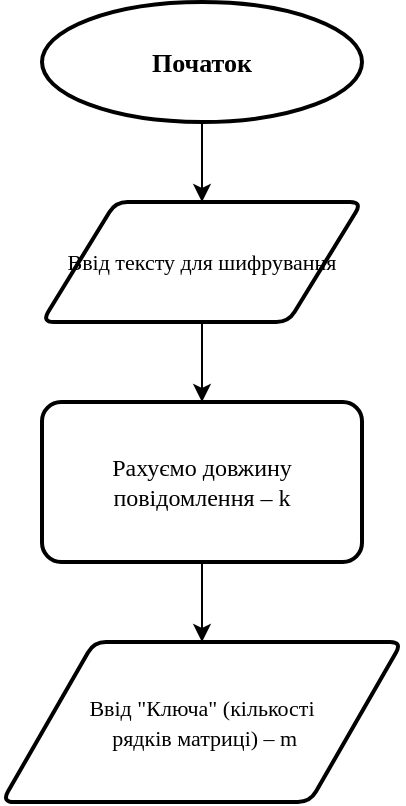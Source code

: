 <mxfile version="14.4.3" type="github">
  <diagram id="9Dp8UCiHJhZX9A7zY7ix" name="Page-1">
    <mxGraphModel dx="868" dy="460" grid="1" gridSize="10" guides="1" tooltips="1" connect="1" arrows="1" fold="1" page="1" pageScale="1" pageWidth="827" pageHeight="1169" math="0" shadow="0">
      <root>
        <mxCell id="0" />
        <mxCell id="1" parent="0" />
        <mxCell id="2GFICvNMpx9i61T2xYFO-5" value="" style="edgeStyle=orthogonalEdgeStyle;rounded=0;orthogonalLoop=1;jettySize=auto;html=1;" edge="1" parent="1" source="2GFICvNMpx9i61T2xYFO-2" target="2GFICvNMpx9i61T2xYFO-3">
          <mxGeometry relative="1" as="geometry" />
        </mxCell>
        <mxCell id="2GFICvNMpx9i61T2xYFO-2" value="&lt;h4&gt;&lt;font face=&quot;montserrat&quot; data-font-src=&quot;https://fonts.googleapis.com/css?family=montserrat&quot; style=&quot;font-size: 13px&quot;&gt;Початок&lt;/font&gt;&lt;/h4&gt;" style="strokeWidth=2;html=1;shape=mxgraph.flowchart.start_1;whiteSpace=wrap;" vertex="1" parent="1">
          <mxGeometry x="320" y="40" width="160" height="60" as="geometry" />
        </mxCell>
        <mxCell id="2GFICvNMpx9i61T2xYFO-9" value="" style="edgeStyle=orthogonalEdgeStyle;rounded=0;orthogonalLoop=1;jettySize=auto;html=1;" edge="1" parent="1" source="2GFICvNMpx9i61T2xYFO-3">
          <mxGeometry relative="1" as="geometry">
            <mxPoint x="400" y="240" as="targetPoint" />
            <Array as="points">
              <mxPoint x="400" y="230" />
              <mxPoint x="400" y="230" />
            </Array>
          </mxGeometry>
        </mxCell>
        <mxCell id="2GFICvNMpx9i61T2xYFO-3" value="&lt;font style=&quot;font-size: 11px&quot; face=&quot;montserrat&quot; data-font-src=&quot;https://fonts.googleapis.com/css?family=montserrat&quot;&gt;Ввід тексту для шифрування&lt;/font&gt;" style="shape=parallelogram;html=1;strokeWidth=2;perimeter=parallelogramPerimeter;whiteSpace=wrap;rounded=1;arcSize=12;size=0.23;" vertex="1" parent="1">
          <mxGeometry x="320" y="140" width="160" height="60" as="geometry" />
        </mxCell>
        <mxCell id="2GFICvNMpx9i61T2xYFO-12" value="" style="edgeStyle=orthogonalEdgeStyle;rounded=0;orthogonalLoop=1;jettySize=auto;html=1;" edge="1" parent="1" source="2GFICvNMpx9i61T2xYFO-8" target="2GFICvNMpx9i61T2xYFO-11">
          <mxGeometry relative="1" as="geometry" />
        </mxCell>
        <mxCell id="2GFICvNMpx9i61T2xYFO-8" value="&lt;font face=&quot;montserrat&quot; data-font-src=&quot;https://fonts.googleapis.com/css?family=montserrat&quot; style=&quot;font-size: 12px&quot;&gt;Рахуємо довжину повідомлення – k&lt;/font&gt;" style="whiteSpace=wrap;html=1;rounded=1;strokeWidth=2;arcSize=12;" vertex="1" parent="1">
          <mxGeometry x="320" y="240" width="160" height="80" as="geometry" />
        </mxCell>
        <mxCell id="2GFICvNMpx9i61T2xYFO-11" value="&lt;font style=&quot;font-size: 11px&quot; face=&quot;montserrat&quot; data-font-src=&quot;https://fonts.googleapis.com/css?family=montserrat&quot;&gt;Ввід &quot;Ключа&quot; (кількості&lt;br&gt;&amp;nbsp;рядків матриці) – m&lt;/font&gt;" style="shape=parallelogram;html=1;strokeWidth=2;perimeter=parallelogramPerimeter;whiteSpace=wrap;rounded=1;arcSize=12;size=0.23;" vertex="1" parent="1">
          <mxGeometry x="300" y="360" width="200" height="80" as="geometry" />
        </mxCell>
      </root>
    </mxGraphModel>
  </diagram>
</mxfile>
